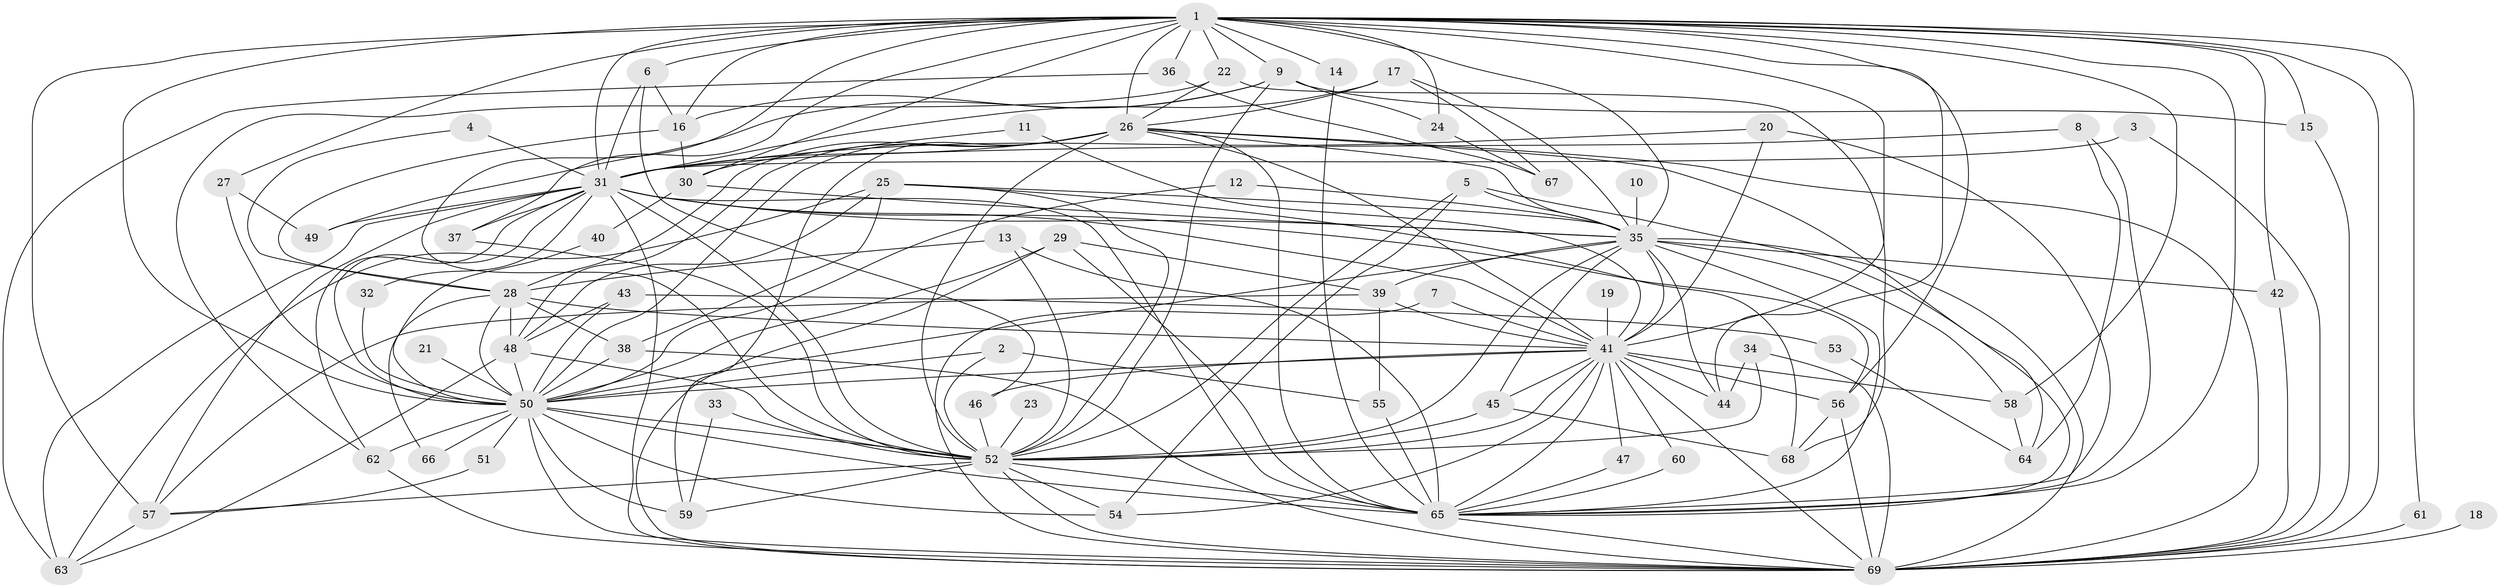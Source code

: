// original degree distribution, {23: 0.021739130434782608, 25: 0.007246376811594203, 27: 0.014492753623188406, 28: 0.007246376811594203, 20: 0.014492753623188406, 33: 0.007246376811594203, 4: 0.08695652173913043, 5: 0.07971014492753623, 9: 0.007246376811594203, 3: 0.2028985507246377, 2: 0.5434782608695652, 7: 0.007246376811594203}
// Generated by graph-tools (version 1.1) at 2025/01/03/09/25 03:01:24]
// undirected, 69 vertices, 191 edges
graph export_dot {
graph [start="1"]
  node [color=gray90,style=filled];
  1;
  2;
  3;
  4;
  5;
  6;
  7;
  8;
  9;
  10;
  11;
  12;
  13;
  14;
  15;
  16;
  17;
  18;
  19;
  20;
  21;
  22;
  23;
  24;
  25;
  26;
  27;
  28;
  29;
  30;
  31;
  32;
  33;
  34;
  35;
  36;
  37;
  38;
  39;
  40;
  41;
  42;
  43;
  44;
  45;
  46;
  47;
  48;
  49;
  50;
  51;
  52;
  53;
  54;
  55;
  56;
  57;
  58;
  59;
  60;
  61;
  62;
  63;
  64;
  65;
  66;
  67;
  68;
  69;
  1 -- 6 [weight=1.0];
  1 -- 9 [weight=1.0];
  1 -- 14 [weight=1.0];
  1 -- 15 [weight=1.0];
  1 -- 16 [weight=1.0];
  1 -- 22 [weight=1.0];
  1 -- 24 [weight=1.0];
  1 -- 26 [weight=2.0];
  1 -- 27 [weight=1.0];
  1 -- 30 [weight=1.0];
  1 -- 31 [weight=3.0];
  1 -- 35 [weight=2.0];
  1 -- 36 [weight=2.0];
  1 -- 37 [weight=1.0];
  1 -- 41 [weight=2.0];
  1 -- 42 [weight=1.0];
  1 -- 44 [weight=2.0];
  1 -- 50 [weight=3.0];
  1 -- 52 [weight=2.0];
  1 -- 56 [weight=1.0];
  1 -- 57 [weight=2.0];
  1 -- 58 [weight=1.0];
  1 -- 61 [weight=1.0];
  1 -- 65 [weight=2.0];
  1 -- 69 [weight=2.0];
  2 -- 50 [weight=1.0];
  2 -- 52 [weight=1.0];
  2 -- 55 [weight=1.0];
  3 -- 31 [weight=1.0];
  3 -- 69 [weight=1.0];
  4 -- 28 [weight=1.0];
  4 -- 31 [weight=1.0];
  5 -- 35 [weight=1.0];
  5 -- 52 [weight=1.0];
  5 -- 54 [weight=1.0];
  5 -- 65 [weight=1.0];
  6 -- 16 [weight=1.0];
  6 -- 31 [weight=1.0];
  6 -- 46 [weight=1.0];
  7 -- 41 [weight=1.0];
  7 -- 69 [weight=1.0];
  8 -- 31 [weight=1.0];
  8 -- 64 [weight=1.0];
  8 -- 65 [weight=1.0];
  9 -- 15 [weight=1.0];
  9 -- 16 [weight=1.0];
  9 -- 24 [weight=1.0];
  9 -- 49 [weight=1.0];
  9 -- 52 [weight=1.0];
  10 -- 35 [weight=1.0];
  11 -- 30 [weight=1.0];
  11 -- 41 [weight=1.0];
  12 -- 35 [weight=1.0];
  12 -- 50 [weight=1.0];
  13 -- 28 [weight=1.0];
  13 -- 52 [weight=1.0];
  13 -- 65 [weight=1.0];
  14 -- 65 [weight=1.0];
  15 -- 69 [weight=1.0];
  16 -- 28 [weight=1.0];
  16 -- 30 [weight=1.0];
  17 -- 26 [weight=1.0];
  17 -- 31 [weight=1.0];
  17 -- 35 [weight=1.0];
  17 -- 67 [weight=1.0];
  18 -- 69 [weight=1.0];
  19 -- 41 [weight=1.0];
  20 -- 31 [weight=1.0];
  20 -- 41 [weight=1.0];
  20 -- 65 [weight=1.0];
  21 -- 50 [weight=1.0];
  22 -- 26 [weight=1.0];
  22 -- 62 [weight=1.0];
  22 -- 68 [weight=1.0];
  23 -- 52 [weight=1.0];
  24 -- 67 [weight=1.0];
  25 -- 35 [weight=1.0];
  25 -- 38 [weight=1.0];
  25 -- 48 [weight=1.0];
  25 -- 52 [weight=1.0];
  25 -- 63 [weight=1.0];
  25 -- 68 [weight=1.0];
  26 -- 28 [weight=1.0];
  26 -- 31 [weight=1.0];
  26 -- 35 [weight=2.0];
  26 -- 41 [weight=2.0];
  26 -- 48 [weight=1.0];
  26 -- 50 [weight=3.0];
  26 -- 52 [weight=2.0];
  26 -- 59 [weight=1.0];
  26 -- 64 [weight=1.0];
  26 -- 65 [weight=3.0];
  26 -- 69 [weight=2.0];
  27 -- 49 [weight=1.0];
  27 -- 50 [weight=1.0];
  28 -- 38 [weight=1.0];
  28 -- 41 [weight=1.0];
  28 -- 48 [weight=1.0];
  28 -- 50 [weight=1.0];
  28 -- 66 [weight=1.0];
  29 -- 39 [weight=1.0];
  29 -- 50 [weight=1.0];
  29 -- 65 [weight=1.0];
  29 -- 69 [weight=1.0];
  30 -- 35 [weight=1.0];
  30 -- 40 [weight=1.0];
  31 -- 32 [weight=1.0];
  31 -- 35 [weight=1.0];
  31 -- 37 [weight=1.0];
  31 -- 41 [weight=1.0];
  31 -- 49 [weight=1.0];
  31 -- 50 [weight=1.0];
  31 -- 52 [weight=1.0];
  31 -- 56 [weight=2.0];
  31 -- 57 [weight=1.0];
  31 -- 62 [weight=1.0];
  31 -- 63 [weight=1.0];
  31 -- 65 [weight=3.0];
  31 -- 69 [weight=2.0];
  32 -- 50 [weight=1.0];
  33 -- 52 [weight=1.0];
  33 -- 59 [weight=1.0];
  34 -- 44 [weight=1.0];
  34 -- 52 [weight=1.0];
  34 -- 69 [weight=1.0];
  35 -- 39 [weight=1.0];
  35 -- 41 [weight=1.0];
  35 -- 42 [weight=1.0];
  35 -- 44 [weight=2.0];
  35 -- 45 [weight=1.0];
  35 -- 50 [weight=1.0];
  35 -- 52 [weight=2.0];
  35 -- 58 [weight=2.0];
  35 -- 65 [weight=1.0];
  35 -- 69 [weight=1.0];
  36 -- 63 [weight=1.0];
  36 -- 67 [weight=1.0];
  37 -- 52 [weight=1.0];
  38 -- 50 [weight=1.0];
  38 -- 69 [weight=1.0];
  39 -- 41 [weight=1.0];
  39 -- 55 [weight=1.0];
  39 -- 57 [weight=1.0];
  40 -- 50 [weight=1.0];
  41 -- 44 [weight=1.0];
  41 -- 45 [weight=1.0];
  41 -- 46 [weight=1.0];
  41 -- 47 [weight=1.0];
  41 -- 50 [weight=1.0];
  41 -- 52 [weight=1.0];
  41 -- 54 [weight=1.0];
  41 -- 56 [weight=1.0];
  41 -- 58 [weight=1.0];
  41 -- 60 [weight=1.0];
  41 -- 65 [weight=2.0];
  41 -- 69 [weight=1.0];
  42 -- 69 [weight=1.0];
  43 -- 48 [weight=1.0];
  43 -- 50 [weight=2.0];
  43 -- 53 [weight=1.0];
  45 -- 52 [weight=1.0];
  45 -- 68 [weight=1.0];
  46 -- 52 [weight=1.0];
  47 -- 65 [weight=1.0];
  48 -- 50 [weight=2.0];
  48 -- 52 [weight=1.0];
  48 -- 63 [weight=1.0];
  50 -- 51 [weight=1.0];
  50 -- 52 [weight=1.0];
  50 -- 54 [weight=1.0];
  50 -- 59 [weight=2.0];
  50 -- 62 [weight=2.0];
  50 -- 65 [weight=1.0];
  50 -- 66 [weight=2.0];
  50 -- 69 [weight=1.0];
  51 -- 57 [weight=1.0];
  52 -- 54 [weight=1.0];
  52 -- 57 [weight=1.0];
  52 -- 59 [weight=1.0];
  52 -- 65 [weight=1.0];
  52 -- 69 [weight=1.0];
  53 -- 64 [weight=1.0];
  55 -- 65 [weight=1.0];
  56 -- 68 [weight=1.0];
  56 -- 69 [weight=1.0];
  57 -- 63 [weight=1.0];
  58 -- 64 [weight=1.0];
  60 -- 65 [weight=1.0];
  61 -- 69 [weight=1.0];
  62 -- 69 [weight=1.0];
  65 -- 69 [weight=1.0];
}
